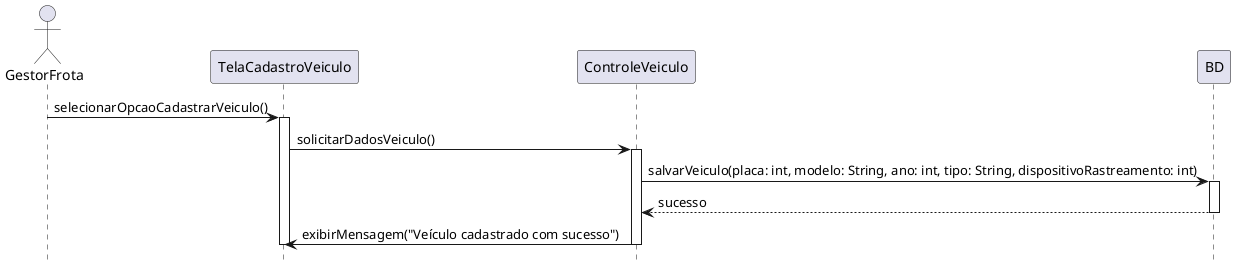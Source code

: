 @startuml "Cadastrar Veículo"
hide footbox

actor GestorFrota as gestor_ator
participant TelaCadastroVeiculo as tela_cadastro_veiculo
participant ControleVeiculo as controle_veiculo
participant BD as bd

gestor_ator -> tela_cadastro_veiculo: selecionarOpcaoCadastrarVeiculo()
activate tela_cadastro_veiculo

tela_cadastro_veiculo -> controle_veiculo: solicitarDadosVeiculo()
activate controle_veiculo

controle_veiculo -> bd: salvarVeiculo(placa: int, modelo: String, ano: int, tipo: String, dispositivoRastreamento: int)
activate bd

bd --> controle_veiculo: sucesso

deactivate bd
controle_veiculo -> tela_cadastro_veiculo: exibirMensagem("Veículo cadastrado com sucesso")
deactivate controle_veiculo

deactivate tela_cadastro_veiculo
@enduml
